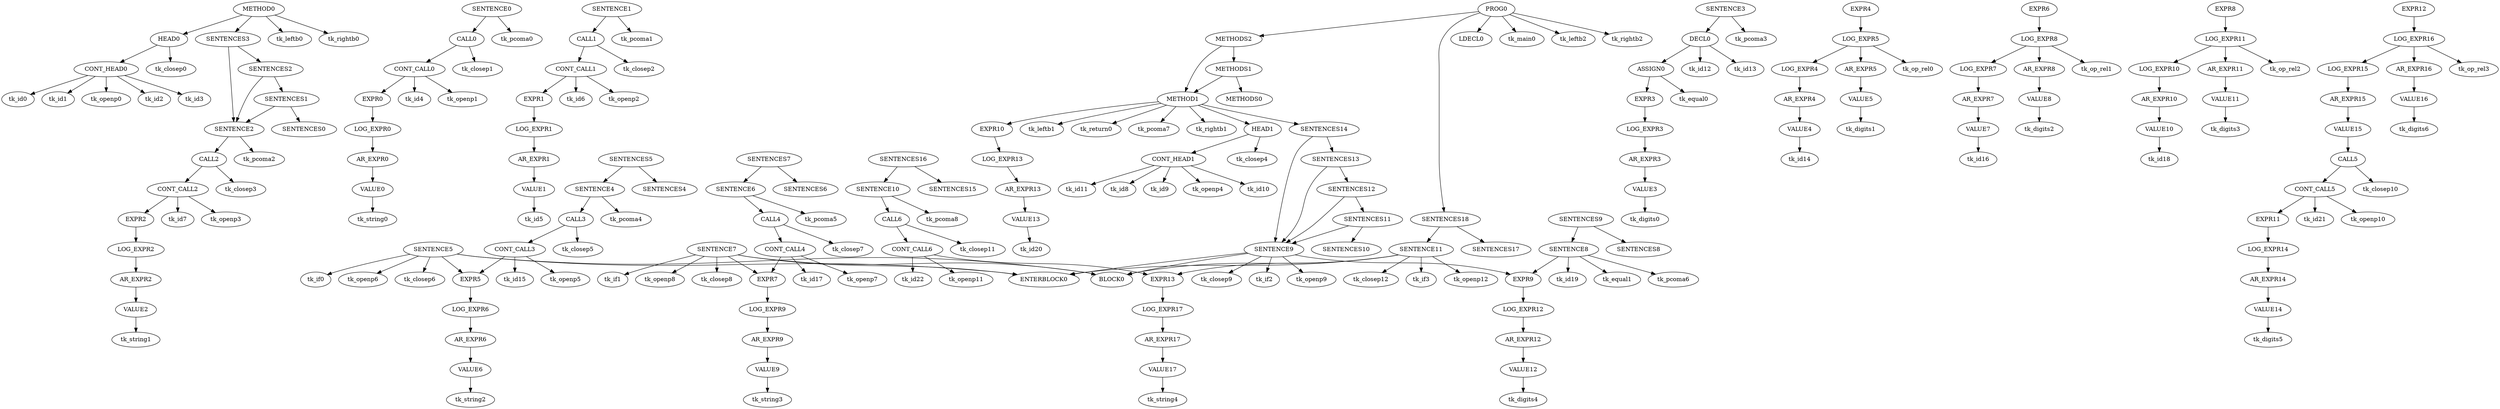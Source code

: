 digraph DERIVATION_TREE {CONT_HEAD0 -> tk_id0
CONT_HEAD0 -> tk_id1
CONT_HEAD0 -> tk_openp0
CONT_HEAD0 -> tk_id2
CONT_HEAD0 -> tk_id3
HEAD0 -> CONT_HEAD0
HEAD0 -> tk_closep0
VALUE0 -> tk_string0
AR_EXPR0 -> VALUE0
LOG_EXPR0 -> AR_EXPR0
EXPR0 -> LOG_EXPR0
CONT_CALL0 -> tk_id4
CONT_CALL0 -> tk_openp1
CONT_CALL0 -> EXPR0
CALL0 -> CONT_CALL0
CALL0 -> tk_closep1
SENTENCE0 -> CALL0
SENTENCE0 -> tk_pcoma0
VALUE1 -> tk_id5
AR_EXPR1 -> VALUE1
LOG_EXPR1 -> AR_EXPR1
EXPR1 -> LOG_EXPR1
CONT_CALL1 -> tk_id6
CONT_CALL1 -> tk_openp2
CONT_CALL1 -> EXPR1
CALL1 -> CONT_CALL1
CALL1 -> tk_closep2
SENTENCE1 -> CALL1
SENTENCE1 -> tk_pcoma1
VALUE2 -> tk_string1
AR_EXPR2 -> VALUE2
LOG_EXPR2 -> AR_EXPR2
EXPR2 -> LOG_EXPR2
CONT_CALL2 -> tk_id7
CONT_CALL2 -> tk_openp3
CONT_CALL2 -> EXPR2
CALL2 -> CONT_CALL2
CALL2 -> tk_closep3
SENTENCE2 -> CALL2
SENTENCE2 -> tk_pcoma2
SENTENCES1 -> SENTENCE2
SENTENCES1 -> SENTENCES0
SENTENCES2 -> SENTENCE2
SENTENCES2 -> SENTENCES1
SENTENCES3 -> SENTENCE2
SENTENCES3 -> SENTENCES2
METHOD0 -> HEAD0
METHOD0 -> tk_leftb0
METHOD0 -> SENTENCES3
METHOD0 -> tk_rightb0
CONT_HEAD1 -> tk_id8
CONT_HEAD1 -> tk_id9
CONT_HEAD1 -> tk_openp4
CONT_HEAD1 -> tk_id10
CONT_HEAD1 -> tk_id11
HEAD1 -> CONT_HEAD1
HEAD1 -> tk_closep4
VALUE3 -> tk_digits0
AR_EXPR3 -> VALUE3
LOG_EXPR3 -> AR_EXPR3
EXPR3 -> LOG_EXPR3
ASSIGN0 -> tk_equal0
ASSIGN0 -> EXPR3
DECL0 -> tk_id12
DECL0 -> tk_id13
DECL0 -> ASSIGN0
SENTENCE3 -> DECL0
SENTENCE3 -> tk_pcoma3
VALUE4 -> tk_id14
AR_EXPR4 -> VALUE4
LOG_EXPR4 -> AR_EXPR4
VALUE5 -> tk_digits1
AR_EXPR5 -> VALUE5
LOG_EXPR5 -> LOG_EXPR4
LOG_EXPR5 -> tk_op_rel0
LOG_EXPR5 -> AR_EXPR5
EXPR4 -> LOG_EXPR5
VALUE6 -> tk_string2
AR_EXPR6 -> VALUE6
LOG_EXPR6 -> AR_EXPR6
EXPR5 -> LOG_EXPR6
CONT_CALL3 -> tk_id15
CONT_CALL3 -> tk_openp5
CONT_CALL3 -> EXPR5
CALL3 -> CONT_CALL3
CALL3 -> tk_closep5
SENTENCE4 -> CALL3
SENTENCE4 -> tk_pcoma4
SENTENCES5 -> SENTENCE4
SENTENCES5 -> SENTENCES4
SENTENCE5 -> tk_if0
SENTENCE5 -> tk_openp6
SENTENCE5 -> EXPR5
SENTENCE5 -> tk_closep6
SENTENCE5 -> ENTERBLOCK0
SENTENCE5 -> BLOCK0
VALUE7 -> tk_id16
AR_EXPR7 -> VALUE7
LOG_EXPR7 -> AR_EXPR7
VALUE8 -> tk_digits2
AR_EXPR8 -> VALUE8
LOG_EXPR8 -> LOG_EXPR7
LOG_EXPR8 -> tk_op_rel1
LOG_EXPR8 -> AR_EXPR8
EXPR6 -> LOG_EXPR8
VALUE9 -> tk_string3
AR_EXPR9 -> VALUE9
LOG_EXPR9 -> AR_EXPR9
EXPR7 -> LOG_EXPR9
CONT_CALL4 -> tk_id17
CONT_CALL4 -> tk_openp7
CONT_CALL4 -> EXPR7
CALL4 -> CONT_CALL4
CALL4 -> tk_closep7
SENTENCE6 -> CALL4
SENTENCE6 -> tk_pcoma5
SENTENCES7 -> SENTENCE6
SENTENCES7 -> SENTENCES6
SENTENCE7 -> tk_if1
SENTENCE7 -> tk_openp8
SENTENCE7 -> EXPR7
SENTENCE7 -> tk_closep8
SENTENCE7 -> ENTERBLOCK0
SENTENCE7 -> BLOCK0
VALUE10 -> tk_id18
AR_EXPR10 -> VALUE10
LOG_EXPR10 -> AR_EXPR10
VALUE11 -> tk_digits3
AR_EXPR11 -> VALUE11
LOG_EXPR11 -> LOG_EXPR10
LOG_EXPR11 -> tk_op_rel2
LOG_EXPR11 -> AR_EXPR11
EXPR8 -> LOG_EXPR11
VALUE12 -> tk_digits4
AR_EXPR12 -> VALUE12
LOG_EXPR12 -> AR_EXPR12
EXPR9 -> LOG_EXPR12
SENTENCE8 -> tk_id19
SENTENCE8 -> tk_equal1
SENTENCE8 -> EXPR9
SENTENCE8 -> tk_pcoma6
SENTENCES9 -> SENTENCE8
SENTENCES9 -> SENTENCES8
SENTENCE9 -> tk_if2
SENTENCE9 -> tk_openp9
SENTENCE9 -> EXPR9
SENTENCE9 -> tk_closep9
SENTENCE9 -> ENTERBLOCK0
SENTENCE9 -> BLOCK0
SENTENCES11 -> SENTENCE9
SENTENCES11 -> SENTENCES10
SENTENCES12 -> SENTENCE9
SENTENCES12 -> SENTENCES11
SENTENCES13 -> SENTENCE9
SENTENCES13 -> SENTENCES12
SENTENCES14 -> SENTENCE9
SENTENCES14 -> SENTENCES13
VALUE13 -> tk_id20
AR_EXPR13 -> VALUE13
LOG_EXPR13 -> AR_EXPR13
EXPR10 -> LOG_EXPR13
METHOD1 -> HEAD1
METHOD1 -> tk_leftb1
METHOD1 -> SENTENCES14
METHOD1 -> tk_return0
METHOD1 -> EXPR10
METHOD1 -> tk_pcoma7
METHOD1 -> tk_rightb1
METHODS1 -> METHOD1
METHODS1 -> METHODS0
METHODS2 -> METHOD1
METHODS2 -> METHODS1
VALUE14 -> tk_digits5
AR_EXPR14 -> VALUE14
LOG_EXPR14 -> AR_EXPR14
EXPR11 -> LOG_EXPR14
CONT_CALL5 -> tk_id21
CONT_CALL5 -> tk_openp10
CONT_CALL5 -> EXPR11
CALL5 -> CONT_CALL5
CALL5 -> tk_closep10
VALUE15 -> CALL5
AR_EXPR15 -> VALUE15
LOG_EXPR15 -> AR_EXPR15
VALUE16 -> tk_digits6
AR_EXPR16 -> VALUE16
LOG_EXPR16 -> LOG_EXPR15
LOG_EXPR16 -> tk_op_rel3
LOG_EXPR16 -> AR_EXPR16
EXPR12 -> LOG_EXPR16
VALUE17 -> tk_string4
AR_EXPR17 -> VALUE17
LOG_EXPR17 -> AR_EXPR17
EXPR13 -> LOG_EXPR17
CONT_CALL6 -> tk_id22
CONT_CALL6 -> tk_openp11
CONT_CALL6 -> EXPR13
CALL6 -> CONT_CALL6
CALL6 -> tk_closep11
SENTENCE10 -> CALL6
SENTENCE10 -> tk_pcoma8
SENTENCES16 -> SENTENCE10
SENTENCES16 -> SENTENCES15
SENTENCE11 -> tk_if3
SENTENCE11 -> tk_openp12
SENTENCE11 -> EXPR13
SENTENCE11 -> tk_closep12
SENTENCE11 -> ENTERBLOCK0
SENTENCE11 -> BLOCK0
SENTENCES18 -> SENTENCE11
SENTENCES18 -> SENTENCES17
PROG0 -> LDECL0
PROG0 -> METHODS2
PROG0 -> tk_main0
PROG0 -> tk_leftb2
PROG0 -> SENTENCES18
PROG0 -> tk_rightb2

}